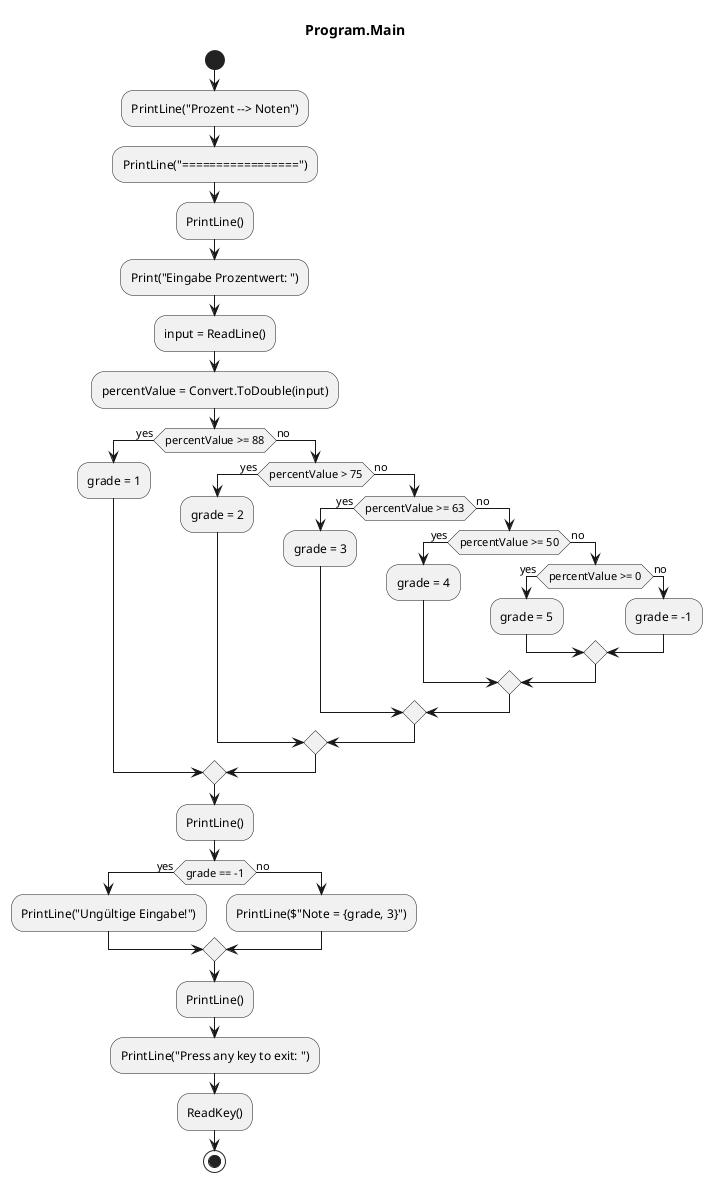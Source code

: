 @startuml Program.Main
title Program.Main
start
:PrintLine("Prozent --> Noten");
:PrintLine("=================");
:PrintLine();
:Print("Eingabe Prozentwert: ");
:input = ReadLine();
:percentValue = Convert.ToDouble(input);
if (percentValue >= 88) then (yes)
    :grade = 1;
  else (no)
    if (percentValue > 75) then (yes)
        :grade = 2;
      else (no)
        if (percentValue >= 63) then (yes)
            :grade = 3;
          else (no)
            if (percentValue >= 50) then (yes)
                :grade = 4;
              else (no)
                if (percentValue >= 0) then (yes)
                    :grade = 5;
                  else (no)
                      :grade = -1;
                endif
            endif
        endif
    endif
endif
:PrintLine();
if (grade == -1) then (yes)
    :PrintLine("Ungültige Eingabe!");
  else (no)
      :PrintLine($"Note = {grade, 3}");
endif
:PrintLine();
:PrintLine("Press any key to exit: ");
:ReadKey();
stop
@enduml
